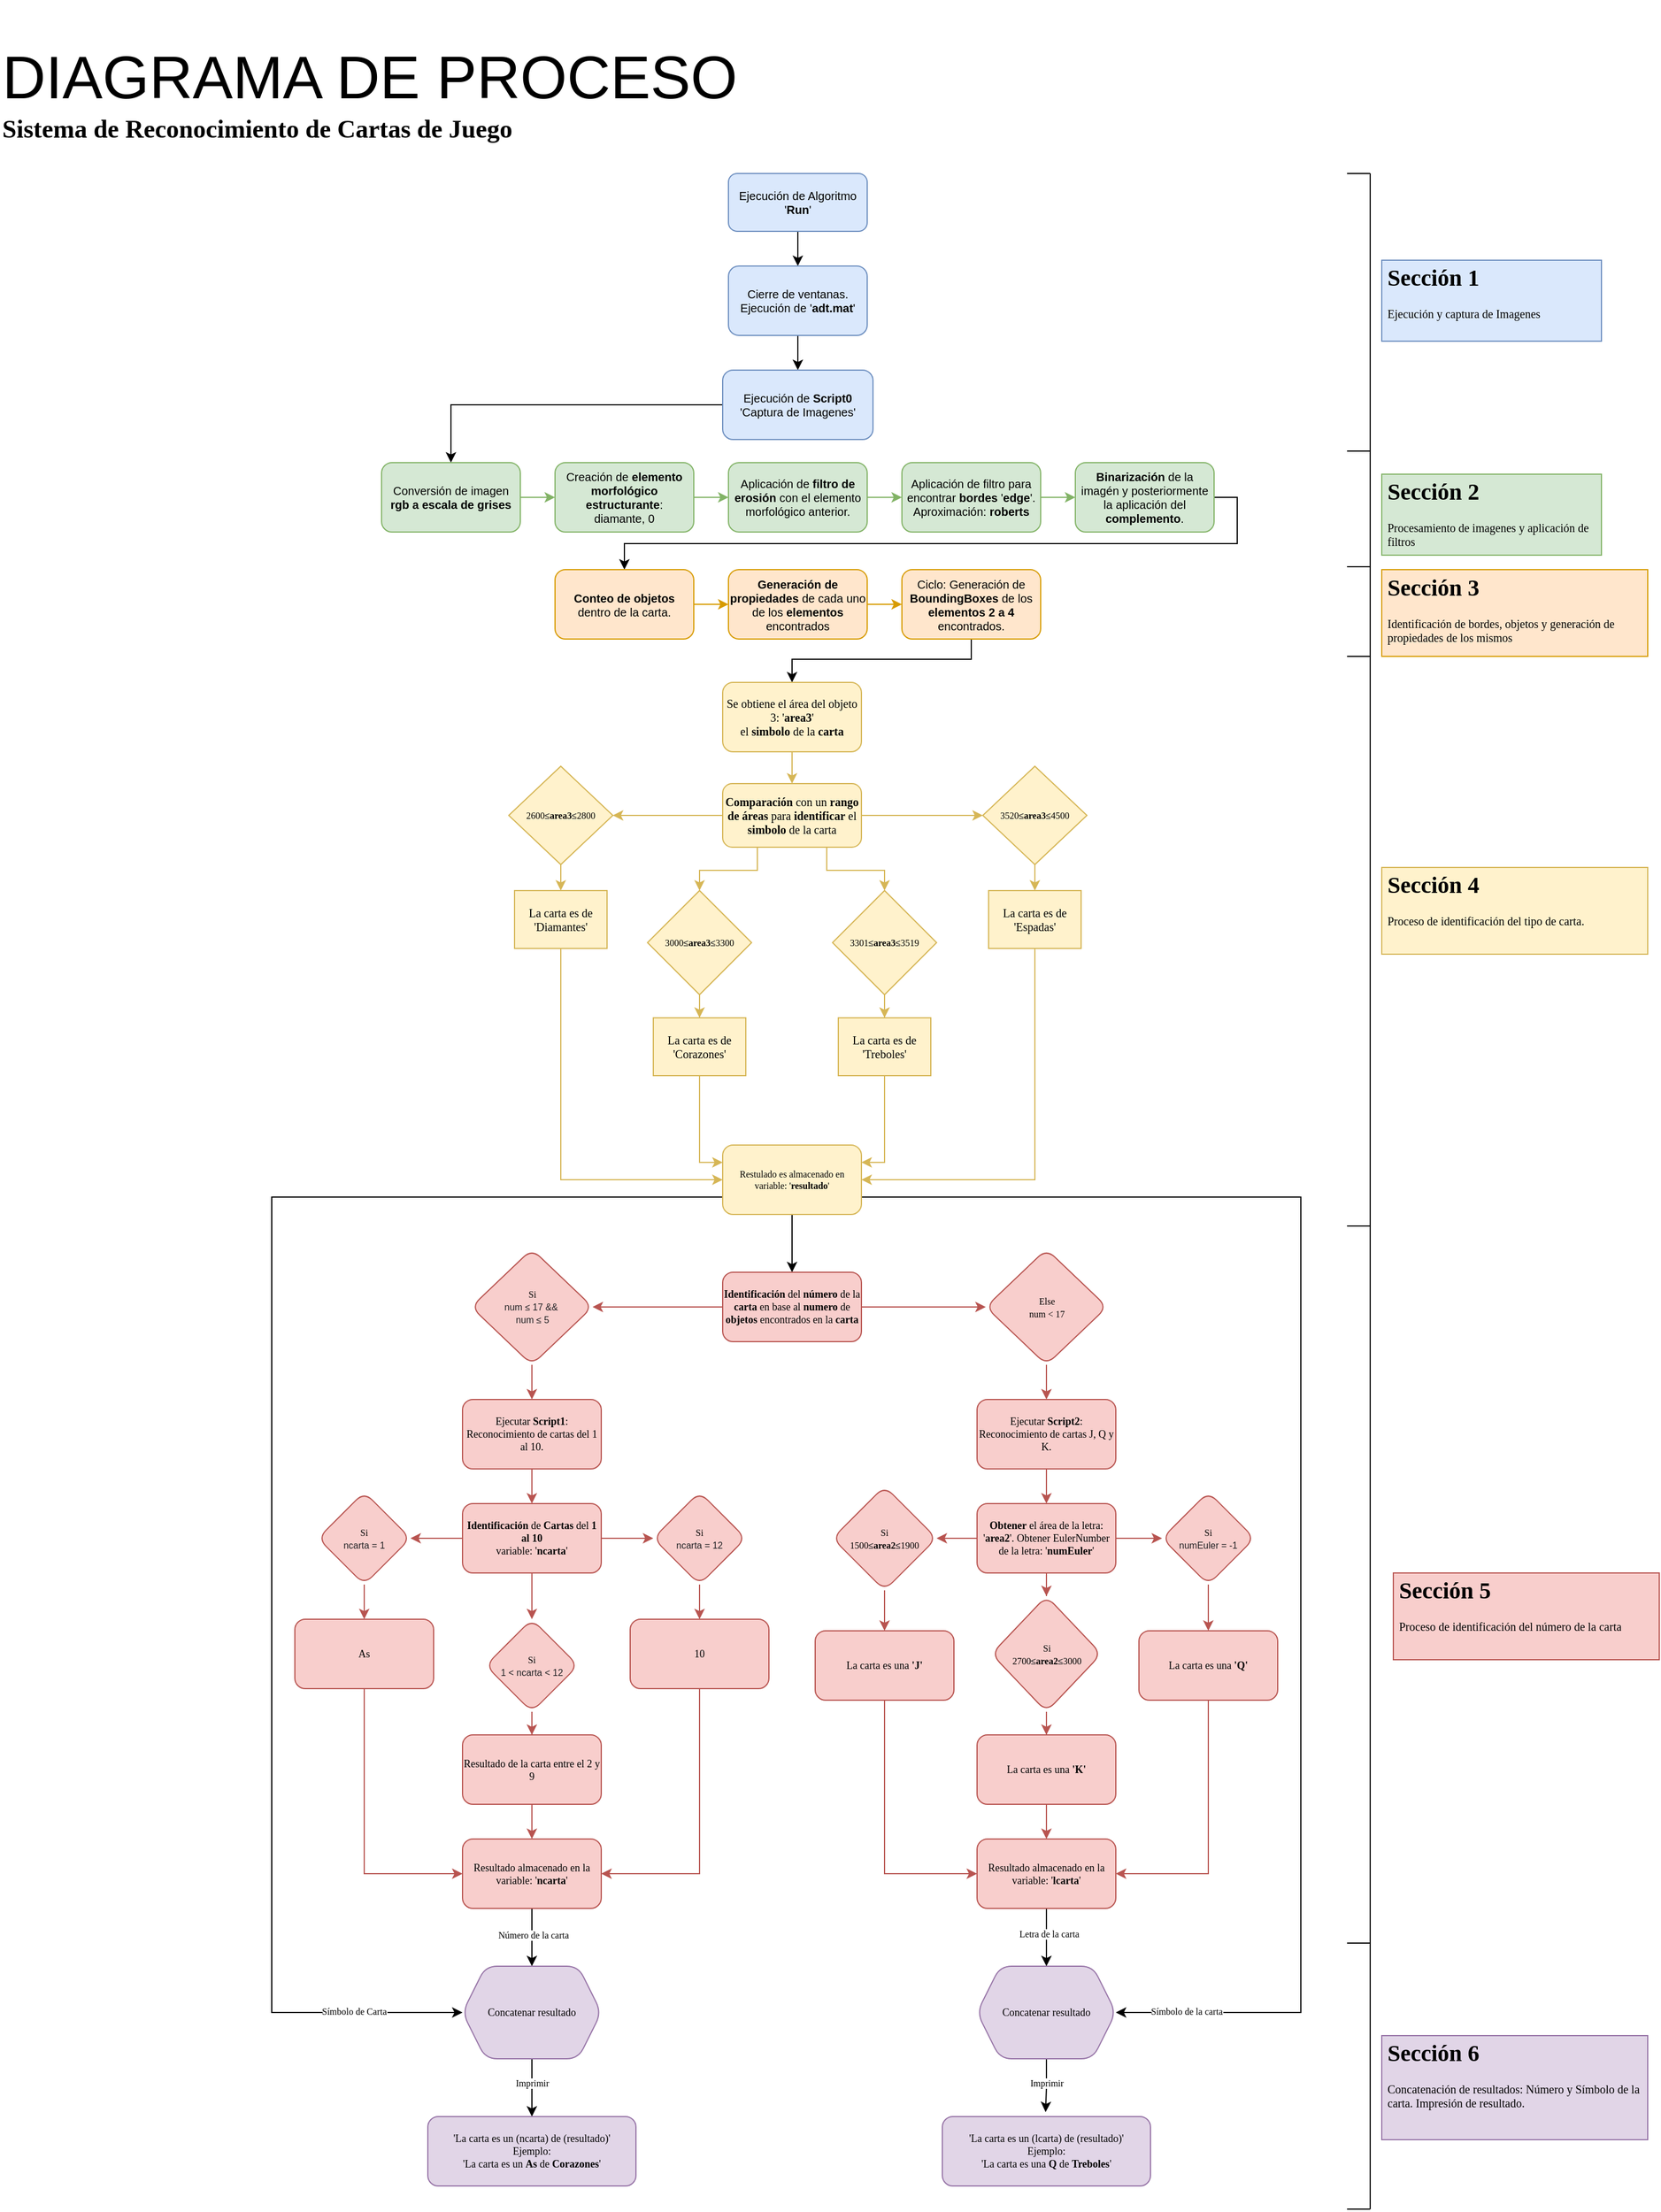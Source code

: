 <mxfile version="20.6.0" type="github">
  <diagram id="C5RBs43oDa-KdzZeNtuy" name="Page-1">
    <mxGraphModel dx="201" dy="388" grid="1" gridSize="10" guides="1" tooltips="1" connect="1" arrows="1" fold="1" page="1" pageScale="1" pageWidth="1654" pageHeight="2336" math="0" shadow="0">
      <root>
        <mxCell id="WIyWlLk6GJQsqaUBKTNV-0" />
        <mxCell id="WIyWlLk6GJQsqaUBKTNV-1" parent="WIyWlLk6GJQsqaUBKTNV-0" />
        <mxCell id="OverbrRECvq1KNkHKfa8-5" style="edgeStyle=orthogonalEdgeStyle;rounded=0;orthogonalLoop=1;jettySize=auto;html=1;exitX=0.5;exitY=1;exitDx=0;exitDy=0;entryX=0.5;entryY=0;entryDx=0;entryDy=0;fontSize=10;" parent="WIyWlLk6GJQsqaUBKTNV-1" source="WIyWlLk6GJQsqaUBKTNV-3" target="OverbrRECvq1KNkHKfa8-1" edge="1">
          <mxGeometry relative="1" as="geometry" />
        </mxCell>
        <mxCell id="WIyWlLk6GJQsqaUBKTNV-3" value="Ejecución de Algoritmo &lt;br style=&quot;font-size: 10px;&quot;&gt;&#39;&lt;b&gt;Run&lt;/b&gt;&#39;" style="rounded=1;whiteSpace=wrap;html=1;fontSize=10;glass=0;strokeWidth=1;shadow=0;fillColor=#dae8fc;strokeColor=#6c8ebf;" parent="WIyWlLk6GJQsqaUBKTNV-1" vertex="1">
          <mxGeometry x="665" y="190" width="120" height="50" as="geometry" />
        </mxCell>
        <mxCell id="OverbrRECvq1KNkHKfa8-3" value="" style="edgeStyle=orthogonalEdgeStyle;rounded=0;orthogonalLoop=1;jettySize=auto;html=1;fontSize=10;" parent="WIyWlLk6GJQsqaUBKTNV-1" source="OverbrRECvq1KNkHKfa8-1" target="OverbrRECvq1KNkHKfa8-2" edge="1">
          <mxGeometry relative="1" as="geometry" />
        </mxCell>
        <mxCell id="OverbrRECvq1KNkHKfa8-1" value="Cierre de ventanas.&lt;br style=&quot;font-size: 10px;&quot;&gt;Ejecución de &#39;&lt;b&gt;adt.mat&lt;/b&gt;&#39;" style="rounded=1;whiteSpace=wrap;html=1;fontSize=10;fillColor=#dae8fc;strokeColor=#6c8ebf;" parent="WIyWlLk6GJQsqaUBKTNV-1" vertex="1">
          <mxGeometry x="665" y="270" width="120" height="60" as="geometry" />
        </mxCell>
        <mxCell id="OverbrRECvq1KNkHKfa8-7" value="" style="edgeStyle=orthogonalEdgeStyle;rounded=0;orthogonalLoop=1;jettySize=auto;html=1;fontSize=10;" parent="WIyWlLk6GJQsqaUBKTNV-1" source="OverbrRECvq1KNkHKfa8-2" target="OverbrRECvq1KNkHKfa8-6" edge="1">
          <mxGeometry relative="1" as="geometry" />
        </mxCell>
        <mxCell id="OverbrRECvq1KNkHKfa8-2" value="Ejecución de &lt;b style=&quot;font-size: 10px;&quot;&gt;Script0&lt;/b&gt;&lt;br style=&quot;font-size: 10px;&quot;&gt;&#39;Captura de Imagenes&#39;" style="whiteSpace=wrap;html=1;rounded=1;fontSize=10;fillColor=#dae8fc;strokeColor=#6c8ebf;" parent="WIyWlLk6GJQsqaUBKTNV-1" vertex="1">
          <mxGeometry x="660" y="360" width="130" height="60" as="geometry" />
        </mxCell>
        <mxCell id="OverbrRECvq1KNkHKfa8-9" value="" style="edgeStyle=orthogonalEdgeStyle;rounded=0;orthogonalLoop=1;jettySize=auto;html=1;fontSize=10;fillColor=#d5e8d4;strokeColor=#82b366;" parent="WIyWlLk6GJQsqaUBKTNV-1" source="OverbrRECvq1KNkHKfa8-6" target="OverbrRECvq1KNkHKfa8-8" edge="1">
          <mxGeometry relative="1" as="geometry" />
        </mxCell>
        <mxCell id="OverbrRECvq1KNkHKfa8-6" value="Conversión de imagen &lt;b&gt;rgb a escala de grises&lt;/b&gt;" style="whiteSpace=wrap;html=1;rounded=1;fontSize=10;fillColor=#d5e8d4;strokeColor=#82b366;" parent="WIyWlLk6GJQsqaUBKTNV-1" vertex="1">
          <mxGeometry x="365" y="440" width="120" height="60" as="geometry" />
        </mxCell>
        <mxCell id="OverbrRECvq1KNkHKfa8-11" value="" style="edgeStyle=orthogonalEdgeStyle;rounded=0;orthogonalLoop=1;jettySize=auto;html=1;fontSize=10;fillColor=#d5e8d4;strokeColor=#82b366;" parent="WIyWlLk6GJQsqaUBKTNV-1" source="OverbrRECvq1KNkHKfa8-8" target="OverbrRECvq1KNkHKfa8-10" edge="1">
          <mxGeometry relative="1" as="geometry" />
        </mxCell>
        <mxCell id="OverbrRECvq1KNkHKfa8-8" value="Creación de &lt;b&gt;elemento morfológico estructurante&lt;/b&gt;:&lt;br style=&quot;font-size: 10px;&quot;&gt;diamante, 0" style="whiteSpace=wrap;html=1;rounded=1;fontSize=10;fillColor=#d5e8d4;strokeColor=#82b366;" parent="WIyWlLk6GJQsqaUBKTNV-1" vertex="1">
          <mxGeometry x="515" y="440" width="120" height="60" as="geometry" />
        </mxCell>
        <mxCell id="OverbrRECvq1KNkHKfa8-13" value="" style="edgeStyle=orthogonalEdgeStyle;rounded=0;orthogonalLoop=1;jettySize=auto;html=1;fontFamily=Verdana;fontSize=10;fillColor=#d5e8d4;strokeColor=#82b366;" parent="WIyWlLk6GJQsqaUBKTNV-1" source="OverbrRECvq1KNkHKfa8-10" target="OverbrRECvq1KNkHKfa8-12" edge="1">
          <mxGeometry relative="1" as="geometry" />
        </mxCell>
        <mxCell id="OverbrRECvq1KNkHKfa8-10" value="Aplicación de &lt;b&gt;filtro de erosión&lt;/b&gt; con el elemento morfológico anterior." style="whiteSpace=wrap;html=1;rounded=1;fontSize=10;fillColor=#d5e8d4;strokeColor=#82b366;" parent="WIyWlLk6GJQsqaUBKTNV-1" vertex="1">
          <mxGeometry x="665" y="440" width="120" height="60" as="geometry" />
        </mxCell>
        <mxCell id="OverbrRECvq1KNkHKfa8-15" value="" style="edgeStyle=orthogonalEdgeStyle;rounded=0;orthogonalLoop=1;jettySize=auto;html=1;fontFamily=Verdana;fontSize=10;fillColor=#d5e8d4;strokeColor=#82b366;" parent="WIyWlLk6GJQsqaUBKTNV-1" source="OverbrRECvq1KNkHKfa8-12" target="OverbrRECvq1KNkHKfa8-14" edge="1">
          <mxGeometry relative="1" as="geometry" />
        </mxCell>
        <mxCell id="OverbrRECvq1KNkHKfa8-12" value="Aplicación de filtro para encontrar &lt;b&gt;bordes&lt;/b&gt; &#39;&lt;b&gt;edge&lt;/b&gt;&#39;. Aproximación: &lt;b&gt;roberts&lt;/b&gt;" style="whiteSpace=wrap;html=1;fontSize=10;rounded=1;fillColor=#d5e8d4;strokeColor=#82b366;" parent="WIyWlLk6GJQsqaUBKTNV-1" vertex="1">
          <mxGeometry x="815" y="440" width="120" height="60" as="geometry" />
        </mxCell>
        <mxCell id="OverbrRECvq1KNkHKfa8-17" value="" style="edgeStyle=orthogonalEdgeStyle;rounded=0;orthogonalLoop=1;jettySize=auto;html=1;fontFamily=Verdana;fontSize=10;entryX=0.5;entryY=0;entryDx=0;entryDy=0;exitX=1;exitY=0.5;exitDx=0;exitDy=0;" parent="WIyWlLk6GJQsqaUBKTNV-1" source="OverbrRECvq1KNkHKfa8-14" target="OverbrRECvq1KNkHKfa8-16" edge="1">
          <mxGeometry relative="1" as="geometry">
            <Array as="points">
              <mxPoint x="1105" y="470" />
              <mxPoint x="1105" y="510" />
              <mxPoint x="575" y="510" />
            </Array>
          </mxGeometry>
        </mxCell>
        <mxCell id="OverbrRECvq1KNkHKfa8-14" value="&lt;b&gt;Binarización&lt;/b&gt; de la imagén y posteriormente la aplicación del &lt;b&gt;complemento&lt;/b&gt;." style="whiteSpace=wrap;html=1;fontSize=10;rounded=1;fillColor=#d5e8d4;strokeColor=#82b366;" parent="WIyWlLk6GJQsqaUBKTNV-1" vertex="1">
          <mxGeometry x="965" y="440" width="120" height="60" as="geometry" />
        </mxCell>
        <mxCell id="OverbrRECvq1KNkHKfa8-19" value="" style="edgeStyle=orthogonalEdgeStyle;rounded=0;orthogonalLoop=1;jettySize=auto;html=1;fontFamily=Verdana;fontSize=10;fillColor=#ffe6cc;strokeColor=#d79b00;" parent="WIyWlLk6GJQsqaUBKTNV-1" source="OverbrRECvq1KNkHKfa8-16" target="OverbrRECvq1KNkHKfa8-18" edge="1">
          <mxGeometry relative="1" as="geometry" />
        </mxCell>
        <mxCell id="OverbrRECvq1KNkHKfa8-16" value="&lt;b&gt;Conteo&lt;/b&gt; &lt;b&gt;de&lt;/b&gt; &lt;b&gt;objetos&lt;/b&gt; dentro de la carta." style="whiteSpace=wrap;html=1;fontSize=10;rounded=1;fillColor=#ffe6cc;strokeColor=#d79b00;" parent="WIyWlLk6GJQsqaUBKTNV-1" vertex="1">
          <mxGeometry x="515" y="532.5" width="120" height="60" as="geometry" />
        </mxCell>
        <mxCell id="OverbrRECvq1KNkHKfa8-21" value="" style="edgeStyle=orthogonalEdgeStyle;rounded=0;orthogonalLoop=1;jettySize=auto;html=1;fontFamily=Verdana;fontSize=10;fillColor=#ffe6cc;strokeColor=#d79b00;" parent="WIyWlLk6GJQsqaUBKTNV-1" source="OverbrRECvq1KNkHKfa8-18" target="OverbrRECvq1KNkHKfa8-20" edge="1">
          <mxGeometry relative="1" as="geometry" />
        </mxCell>
        <mxCell id="OverbrRECvq1KNkHKfa8-18" value="&lt;b&gt;Generación&lt;/b&gt; &lt;b&gt;de&lt;/b&gt; &lt;b&gt;propiedades&lt;/b&gt; de cada uno de los &lt;b&gt;elementos&lt;/b&gt; encontrados" style="whiteSpace=wrap;html=1;fontSize=10;rounded=1;fillColor=#ffe6cc;strokeColor=#d79b00;" parent="WIyWlLk6GJQsqaUBKTNV-1" vertex="1">
          <mxGeometry x="665" y="532.5" width="120" height="60" as="geometry" />
        </mxCell>
        <mxCell id="OverbrRECvq1KNkHKfa8-23" style="edgeStyle=orthogonalEdgeStyle;rounded=0;orthogonalLoop=1;jettySize=auto;html=1;fontFamily=Verdana;fontSize=10;entryX=0.5;entryY=0;entryDx=0;entryDy=0;" parent="WIyWlLk6GJQsqaUBKTNV-1" source="OverbrRECvq1KNkHKfa8-20" target="OverbrRECvq1KNkHKfa8-43" edge="1">
          <mxGeometry relative="1" as="geometry">
            <mxPoint x="730" y="632.5" as="targetPoint" />
            <Array as="points">
              <mxPoint x="875" y="610" />
              <mxPoint x="720" y="610" />
            </Array>
          </mxGeometry>
        </mxCell>
        <mxCell id="OverbrRECvq1KNkHKfa8-20" value="Ciclo: Generación de &lt;b&gt;BoundingBoxes&lt;/b&gt; de los &lt;b&gt;elementos 2 a 4&lt;/b&gt; encontrados." style="whiteSpace=wrap;html=1;fontSize=10;rounded=1;fillColor=#ffe6cc;strokeColor=#d79b00;" parent="WIyWlLk6GJQsqaUBKTNV-1" vertex="1">
          <mxGeometry x="815" y="532.5" width="120" height="60" as="geometry" />
        </mxCell>
        <mxCell id="OverbrRECvq1KNkHKfa8-24" value="&lt;h1&gt;Sección 1&lt;/h1&gt;&lt;p&gt;Ejecución y captura de Imagenes&lt;/p&gt;" style="text;html=1;strokeColor=#6c8ebf;fillColor=#dae8fc;spacing=5;spacingTop=-20;whiteSpace=wrap;overflow=hidden;rounded=0;fontFamily=Verdana;fontSize=10;" parent="WIyWlLk6GJQsqaUBKTNV-1" vertex="1">
          <mxGeometry x="1230" y="265" width="190" height="70" as="geometry" />
        </mxCell>
        <mxCell id="OverbrRECvq1KNkHKfa8-26" value="&lt;h1&gt;Sección 2&lt;/h1&gt;&lt;p&gt;Procesamiento de imagenes y aplicación de filtros&lt;/p&gt;" style="text;html=1;strokeColor=#82b366;fillColor=#d5e8d4;spacing=5;spacingTop=-20;whiteSpace=wrap;overflow=hidden;rounded=0;fontFamily=Verdana;fontSize=10;" parent="WIyWlLk6GJQsqaUBKTNV-1" vertex="1">
          <mxGeometry x="1230" y="450" width="190" height="70" as="geometry" />
        </mxCell>
        <mxCell id="OverbrRECvq1KNkHKfa8-27" value="&lt;h1&gt;Sección 3&lt;/h1&gt;&lt;p&gt;Identificación de bordes, objetos y generación de propiedades de los mismos&lt;/p&gt;" style="text;html=1;strokeColor=#d79b00;fillColor=#ffe6cc;spacing=5;spacingTop=-20;whiteSpace=wrap;overflow=hidden;rounded=0;fontFamily=Verdana;fontSize=10;" parent="WIyWlLk6GJQsqaUBKTNV-1" vertex="1">
          <mxGeometry x="1230" y="532.5" width="230" height="75" as="geometry" />
        </mxCell>
        <mxCell id="OverbrRECvq1KNkHKfa8-33" value="" style="endArrow=none;html=1;rounded=0;fontFamily=Verdana;fontSize=10;" parent="WIyWlLk6GJQsqaUBKTNV-1" edge="1">
          <mxGeometry width="50" height="50" relative="1" as="geometry">
            <mxPoint x="1220" y="1950" as="sourcePoint" />
            <mxPoint x="1220" y="190" as="targetPoint" />
          </mxGeometry>
        </mxCell>
        <mxCell id="OverbrRECvq1KNkHKfa8-35" value="" style="endArrow=none;html=1;rounded=0;fontFamily=Verdana;fontSize=10;" parent="WIyWlLk6GJQsqaUBKTNV-1" edge="1">
          <mxGeometry width="50" height="50" relative="1" as="geometry">
            <mxPoint x="1220" y="430" as="sourcePoint" />
            <mxPoint x="1200" y="430" as="targetPoint" />
          </mxGeometry>
        </mxCell>
        <mxCell id="OverbrRECvq1KNkHKfa8-38" value="" style="endArrow=none;html=1;rounded=0;fontFamily=Verdana;fontSize=10;" parent="WIyWlLk6GJQsqaUBKTNV-1" edge="1">
          <mxGeometry width="50" height="50" relative="1" as="geometry">
            <mxPoint x="1220" y="530" as="sourcePoint" />
            <mxPoint x="1200" y="530" as="targetPoint" />
          </mxGeometry>
        </mxCell>
        <mxCell id="OverbrRECvq1KNkHKfa8-39" value="" style="endArrow=none;html=1;rounded=0;fontFamily=Verdana;fontSize=10;" parent="WIyWlLk6GJQsqaUBKTNV-1" edge="1">
          <mxGeometry width="50" height="50" relative="1" as="geometry">
            <mxPoint x="1220" y="607.5" as="sourcePoint" />
            <mxPoint x="1200" y="607.5" as="targetPoint" />
          </mxGeometry>
        </mxCell>
        <mxCell id="OverbrRECvq1KNkHKfa8-40" value="" style="endArrow=none;html=1;rounded=0;fontFamily=Verdana;fontSize=10;" parent="WIyWlLk6GJQsqaUBKTNV-1" edge="1">
          <mxGeometry width="50" height="50" relative="1" as="geometry">
            <mxPoint x="1220" y="190" as="sourcePoint" />
            <mxPoint x="1200" y="190" as="targetPoint" />
          </mxGeometry>
        </mxCell>
        <mxCell id="OverbrRECvq1KNkHKfa8-42" value="&lt;h1&gt;Sección 4&lt;/h1&gt;&lt;p&gt;Proceso de identificación del tipo de carta.&lt;/p&gt;" style="text;html=1;strokeColor=#d6b656;fillColor=#fff2cc;spacing=5;spacingTop=-20;whiteSpace=wrap;overflow=hidden;rounded=0;fontFamily=Verdana;fontSize=10;" parent="WIyWlLk6GJQsqaUBKTNV-1" vertex="1">
          <mxGeometry x="1230" y="790" width="230" height="75" as="geometry" />
        </mxCell>
        <mxCell id="OverbrRECvq1KNkHKfa8-47" value="" style="edgeStyle=orthogonalEdgeStyle;rounded=0;orthogonalLoop=1;jettySize=auto;html=1;fontFamily=Verdana;fontSize=9;fillColor=#fff2cc;strokeColor=#d6b656;" parent="WIyWlLk6GJQsqaUBKTNV-1" source="OverbrRECvq1KNkHKfa8-43" target="OverbrRECvq1KNkHKfa8-46" edge="1">
          <mxGeometry relative="1" as="geometry" />
        </mxCell>
        <mxCell id="OverbrRECvq1KNkHKfa8-43" value="Se obtiene el área del objeto 3: &#39;&lt;b&gt;area3&lt;/b&gt;&#39; &lt;br&gt;el &lt;b&gt;simbolo&lt;/b&gt; de la &lt;b&gt;carta&lt;/b&gt;" style="rounded=1;whiteSpace=wrap;html=1;fontFamily=Verdana;fontSize=10;fillColor=#fff2cc;strokeColor=#d6b656;" parent="WIyWlLk6GJQsqaUBKTNV-1" vertex="1">
          <mxGeometry x="660" y="630" width="120" height="60" as="geometry" />
        </mxCell>
        <mxCell id="OverbrRECvq1KNkHKfa8-49" style="edgeStyle=orthogonalEdgeStyle;rounded=0;orthogonalLoop=1;jettySize=auto;html=1;exitX=0;exitY=0.5;exitDx=0;exitDy=0;entryX=1;entryY=0.5;entryDx=0;entryDy=0;fontFamily=Verdana;fontSize=9;fillColor=#fff2cc;strokeColor=#d6b656;" parent="WIyWlLk6GJQsqaUBKTNV-1" source="OverbrRECvq1KNkHKfa8-46" target="OverbrRECvq1KNkHKfa8-50" edge="1">
          <mxGeometry relative="1" as="geometry">
            <mxPoint x="585" y="745" as="targetPoint" />
          </mxGeometry>
        </mxCell>
        <mxCell id="OverbrRECvq1KNkHKfa8-55" style="edgeStyle=orthogonalEdgeStyle;rounded=0;orthogonalLoop=1;jettySize=auto;html=1;exitX=0.25;exitY=1;exitDx=0;exitDy=0;entryX=0.5;entryY=0;entryDx=0;entryDy=0;fontFamily=Verdana;fontSize=7;fillColor=#fff2cc;strokeColor=#d6b656;" parent="WIyWlLk6GJQsqaUBKTNV-1" source="OverbrRECvq1KNkHKfa8-46" target="OverbrRECvq1KNkHKfa8-53" edge="1">
          <mxGeometry relative="1" as="geometry" />
        </mxCell>
        <mxCell id="OverbrRECvq1KNkHKfa8-61" style="edgeStyle=orthogonalEdgeStyle;rounded=0;orthogonalLoop=1;jettySize=auto;html=1;exitX=0.75;exitY=1;exitDx=0;exitDy=0;entryX=0.5;entryY=0;entryDx=0;entryDy=0;fontFamily=Verdana;fontSize=7;fillColor=#fff2cc;strokeColor=#d6b656;" parent="WIyWlLk6GJQsqaUBKTNV-1" source="OverbrRECvq1KNkHKfa8-46" target="OverbrRECvq1KNkHKfa8-59" edge="1">
          <mxGeometry relative="1" as="geometry" />
        </mxCell>
        <mxCell id="OverbrRECvq1KNkHKfa8-65" style="edgeStyle=orthogonalEdgeStyle;rounded=0;orthogonalLoop=1;jettySize=auto;html=1;exitX=1;exitY=0.5;exitDx=0;exitDy=0;fontFamily=Verdana;fontSize=7;fillColor=#fff2cc;strokeColor=#d6b656;" parent="WIyWlLk6GJQsqaUBKTNV-1" source="OverbrRECvq1KNkHKfa8-46" target="OverbrRECvq1KNkHKfa8-63" edge="1">
          <mxGeometry relative="1" as="geometry" />
        </mxCell>
        <mxCell id="OverbrRECvq1KNkHKfa8-46" value="&lt;b&gt;Comparación&lt;/b&gt; con un &lt;b&gt;rango&lt;/b&gt; &lt;b&gt;de&lt;/b&gt; &lt;b&gt;áreas&lt;/b&gt; para &lt;b&gt;identificar&lt;/b&gt; el &lt;b&gt;simbolo&lt;/b&gt; de la carta" style="whiteSpace=wrap;html=1;fontSize=10;fontFamily=Verdana;rounded=1;fillColor=#fff2cc;strokeColor=#d6b656;" parent="WIyWlLk6GJQsqaUBKTNV-1" vertex="1">
          <mxGeometry x="660" y="717.5" width="120" height="55" as="geometry" />
        </mxCell>
        <mxCell id="OverbrRECvq1KNkHKfa8-52" style="edgeStyle=orthogonalEdgeStyle;rounded=0;orthogonalLoop=1;jettySize=auto;html=1;exitX=0.5;exitY=1;exitDx=0;exitDy=0;entryX=0.5;entryY=0;entryDx=0;entryDy=0;fontFamily=Verdana;fontSize=7;fillColor=#fff2cc;strokeColor=#d6b656;" parent="WIyWlLk6GJQsqaUBKTNV-1" source="OverbrRECvq1KNkHKfa8-50" target="OverbrRECvq1KNkHKfa8-51" edge="1">
          <mxGeometry relative="1" as="geometry" />
        </mxCell>
        <mxCell id="OverbrRECvq1KNkHKfa8-50" value="&lt;font style=&quot;font-size: 8px;&quot;&gt;2600&lt;span style=&quot;color: rgb(32, 33, 36); font-family: arial, sans-serif; text-align: left; font-size: 8px;&quot;&gt;≤&lt;/span&gt;&lt;b&gt;area3&lt;/b&gt;&lt;span style=&quot;color: rgb(32, 33, 36); font-family: arial, sans-serif; text-align: left; font-size: 8px;&quot;&gt;≤&lt;/span&gt;2800&lt;/font&gt;" style="rhombus;whiteSpace=wrap;html=1;fontFamily=Verdana;fontSize=8;fillColor=#fff2cc;strokeColor=#d6b656;" parent="WIyWlLk6GJQsqaUBKTNV-1" vertex="1">
          <mxGeometry x="475" y="702.5" width="90" height="85" as="geometry" />
        </mxCell>
        <mxCell id="OverbrRECvq1KNkHKfa8-71" style="edgeStyle=orthogonalEdgeStyle;rounded=0;orthogonalLoop=1;jettySize=auto;html=1;exitX=0.5;exitY=1;exitDx=0;exitDy=0;entryX=0;entryY=0.5;entryDx=0;entryDy=0;fontFamily=Verdana;fontSize=8;fillColor=#fff2cc;strokeColor=#d6b656;" parent="WIyWlLk6GJQsqaUBKTNV-1" source="OverbrRECvq1KNkHKfa8-51" target="OverbrRECvq1KNkHKfa8-70" edge="1">
          <mxGeometry relative="1" as="geometry" />
        </mxCell>
        <mxCell id="OverbrRECvq1KNkHKfa8-51" value="La carta es de &#39;Diamantes&#39;" style="whiteSpace=wrap;html=1;fontSize=10;fontFamily=Verdana;fillColor=#fff2cc;strokeColor=#d6b656;" parent="WIyWlLk6GJQsqaUBKTNV-1" vertex="1">
          <mxGeometry x="480" y="810" width="80" height="50" as="geometry" />
        </mxCell>
        <mxCell id="OverbrRECvq1KNkHKfa8-57" style="edgeStyle=orthogonalEdgeStyle;rounded=0;orthogonalLoop=1;jettySize=auto;html=1;entryX=0.5;entryY=0;entryDx=0;entryDy=0;fontFamily=Verdana;fontSize=7;fillColor=#fff2cc;strokeColor=#d6b656;" parent="WIyWlLk6GJQsqaUBKTNV-1" source="OverbrRECvq1KNkHKfa8-53" target="OverbrRECvq1KNkHKfa8-56" edge="1">
          <mxGeometry relative="1" as="geometry" />
        </mxCell>
        <mxCell id="OverbrRECvq1KNkHKfa8-53" value="&lt;font style=&quot;font-size: 8px;&quot;&gt;3000&lt;span style=&quot;color: rgb(32, 33, 36); font-family: arial, sans-serif; text-align: left; font-size: 8px;&quot;&gt;≤&lt;/span&gt;&lt;b&gt;area3&lt;/b&gt;&lt;span style=&quot;color: rgb(32, 33, 36); font-family: arial, sans-serif; text-align: left; font-size: 8px;&quot;&gt;≤&lt;/span&gt;3300&lt;/font&gt;" style="rhombus;whiteSpace=wrap;html=1;fontFamily=Verdana;fontSize=8;fillColor=#fff2cc;strokeColor=#d6b656;" parent="WIyWlLk6GJQsqaUBKTNV-1" vertex="1">
          <mxGeometry x="595" y="810" width="90" height="90" as="geometry" />
        </mxCell>
        <mxCell id="OverbrRECvq1KNkHKfa8-72" style="edgeStyle=orthogonalEdgeStyle;rounded=0;orthogonalLoop=1;jettySize=auto;html=1;exitX=0.5;exitY=1;exitDx=0;exitDy=0;entryX=0;entryY=0.25;entryDx=0;entryDy=0;fontFamily=Verdana;fontSize=8;fillColor=#fff2cc;strokeColor=#d6b656;" parent="WIyWlLk6GJQsqaUBKTNV-1" source="OverbrRECvq1KNkHKfa8-56" target="OverbrRECvq1KNkHKfa8-70" edge="1">
          <mxGeometry relative="1" as="geometry" />
        </mxCell>
        <mxCell id="OverbrRECvq1KNkHKfa8-56" value="La carta es de &#39;Corazones&#39;" style="whiteSpace=wrap;html=1;fontSize=10;fontFamily=Verdana;fillColor=#fff2cc;strokeColor=#d6b656;" parent="WIyWlLk6GJQsqaUBKTNV-1" vertex="1">
          <mxGeometry x="600" y="920" width="80" height="50" as="geometry" />
        </mxCell>
        <mxCell id="OverbrRECvq1KNkHKfa8-58" style="edgeStyle=orthogonalEdgeStyle;rounded=0;orthogonalLoop=1;jettySize=auto;html=1;entryX=0.5;entryY=0;entryDx=0;entryDy=0;fontFamily=Verdana;fontSize=7;fillColor=#fff2cc;strokeColor=#d6b656;" parent="WIyWlLk6GJQsqaUBKTNV-1" source="OverbrRECvq1KNkHKfa8-59" target="OverbrRECvq1KNkHKfa8-60" edge="1">
          <mxGeometry relative="1" as="geometry" />
        </mxCell>
        <mxCell id="OverbrRECvq1KNkHKfa8-59" value="&lt;span style=&quot;font-size: 8px;&quot;&gt;3301&lt;/span&gt;&lt;span style=&quot;font-size: 8px; color: rgb(32, 33, 36); font-family: arial, sans-serif; text-align: left;&quot;&gt;≤&lt;/span&gt;&lt;b style=&quot;font-size: 8px;&quot;&gt;area3&lt;/b&gt;&lt;span style=&quot;font-size: 8px; color: rgb(32, 33, 36); font-family: arial, sans-serif; text-align: left;&quot;&gt;≤&lt;/span&gt;&lt;span style=&quot;font-size: 8px;&quot;&gt;3519&lt;/span&gt;" style="rhombus;whiteSpace=wrap;html=1;fontFamily=Verdana;fontSize=7;fillColor=#fff2cc;strokeColor=#d6b656;" parent="WIyWlLk6GJQsqaUBKTNV-1" vertex="1">
          <mxGeometry x="755" y="810" width="90" height="90" as="geometry" />
        </mxCell>
        <mxCell id="OverbrRECvq1KNkHKfa8-73" style="edgeStyle=orthogonalEdgeStyle;rounded=0;orthogonalLoop=1;jettySize=auto;html=1;exitX=0.5;exitY=1;exitDx=0;exitDy=0;entryX=1;entryY=0.25;entryDx=0;entryDy=0;fontFamily=Verdana;fontSize=8;fillColor=#fff2cc;strokeColor=#d6b656;" parent="WIyWlLk6GJQsqaUBKTNV-1" source="OverbrRECvq1KNkHKfa8-60" target="OverbrRECvq1KNkHKfa8-70" edge="1">
          <mxGeometry relative="1" as="geometry" />
        </mxCell>
        <mxCell id="OverbrRECvq1KNkHKfa8-60" value="La carta es de &#39;Treboles&#39;" style="whiteSpace=wrap;html=1;fontSize=10;fontFamily=Verdana;fillColor=#fff2cc;strokeColor=#d6b656;" parent="WIyWlLk6GJQsqaUBKTNV-1" vertex="1">
          <mxGeometry x="760" y="920" width="80" height="50" as="geometry" />
        </mxCell>
        <mxCell id="OverbrRECvq1KNkHKfa8-62" style="edgeStyle=orthogonalEdgeStyle;rounded=0;orthogonalLoop=1;jettySize=auto;html=1;exitX=0.5;exitY=1;exitDx=0;exitDy=0;entryX=0.5;entryY=0;entryDx=0;entryDy=0;fontFamily=Verdana;fontSize=7;fillColor=#fff2cc;strokeColor=#d6b656;" parent="WIyWlLk6GJQsqaUBKTNV-1" source="OverbrRECvq1KNkHKfa8-63" target="OverbrRECvq1KNkHKfa8-64" edge="1">
          <mxGeometry relative="1" as="geometry" />
        </mxCell>
        <mxCell id="OverbrRECvq1KNkHKfa8-63" value="&lt;span style=&quot;font-size: 8px;&quot;&gt;3520&lt;/span&gt;&lt;span style=&quot;font-size: 8px; color: rgb(32, 33, 36); font-family: arial, sans-serif; text-align: left;&quot;&gt;≤&lt;/span&gt;&lt;b style=&quot;font-size: 8px;&quot;&gt;area3&lt;/b&gt;&lt;span style=&quot;font-size: 8px; color: rgb(32, 33, 36); font-family: arial, sans-serif; text-align: left;&quot;&gt;≤&lt;/span&gt;&lt;span style=&quot;font-size: 8px;&quot;&gt;4500&lt;/span&gt;" style="rhombus;whiteSpace=wrap;html=1;fontFamily=Verdana;fontSize=7;fillColor=#fff2cc;strokeColor=#d6b656;" parent="WIyWlLk6GJQsqaUBKTNV-1" vertex="1">
          <mxGeometry x="885" y="702.5" width="90" height="85" as="geometry" />
        </mxCell>
        <mxCell id="OverbrRECvq1KNkHKfa8-74" style="edgeStyle=orthogonalEdgeStyle;rounded=0;orthogonalLoop=1;jettySize=auto;html=1;exitX=0.5;exitY=1;exitDx=0;exitDy=0;entryX=1;entryY=0.5;entryDx=0;entryDy=0;fontFamily=Verdana;fontSize=8;fillColor=#fff2cc;strokeColor=#d6b656;" parent="WIyWlLk6GJQsqaUBKTNV-1" source="OverbrRECvq1KNkHKfa8-64" target="OverbrRECvq1KNkHKfa8-70" edge="1">
          <mxGeometry relative="1" as="geometry" />
        </mxCell>
        <mxCell id="OverbrRECvq1KNkHKfa8-64" value="La carta es de &#39;Espadas&#39;" style="whiteSpace=wrap;html=1;fontSize=10;fontFamily=Verdana;fillColor=#fff2cc;strokeColor=#d6b656;" parent="WIyWlLk6GJQsqaUBKTNV-1" vertex="1">
          <mxGeometry x="890" y="810" width="80" height="50" as="geometry" />
        </mxCell>
        <mxCell id="OverbrRECvq1KNkHKfa8-66" value="" style="endArrow=none;html=1;rounded=0;fontFamily=Verdana;fontSize=10;" parent="WIyWlLk6GJQsqaUBKTNV-1" edge="1">
          <mxGeometry width="50" height="50" relative="1" as="geometry">
            <mxPoint x="1220" y="1100" as="sourcePoint" />
            <mxPoint x="1200" y="1100" as="targetPoint" />
          </mxGeometry>
        </mxCell>
        <mxCell id="OverbrRECvq1KNkHKfa8-78" value="" style="edgeStyle=orthogonalEdgeStyle;rounded=0;orthogonalLoop=1;jettySize=auto;html=1;fontFamily=Verdana;fontSize=8;" parent="WIyWlLk6GJQsqaUBKTNV-1" source="OverbrRECvq1KNkHKfa8-70" target="OverbrRECvq1KNkHKfa8-77" edge="1">
          <mxGeometry relative="1" as="geometry" />
        </mxCell>
        <mxCell id="OverbrRECvq1KNkHKfa8-113" style="edgeStyle=orthogonalEdgeStyle;rounded=0;orthogonalLoop=1;jettySize=auto;html=1;exitX=0;exitY=0.75;exitDx=0;exitDy=0;fontFamily=Verdana;fontSize=8;entryX=0;entryY=0.5;entryDx=0;entryDy=0;" parent="WIyWlLk6GJQsqaUBKTNV-1" source="OverbrRECvq1KNkHKfa8-70" target="OverbrRECvq1KNkHKfa8-110" edge="1">
          <mxGeometry relative="1" as="geometry">
            <Array as="points">
              <mxPoint x="270" y="1075" />
              <mxPoint x="270" y="1780" />
            </Array>
          </mxGeometry>
        </mxCell>
        <mxCell id="OverbrRECvq1KNkHKfa8-115" value="Símbolo de Carta" style="edgeLabel;html=1;align=center;verticalAlign=middle;resizable=0;points=[];fontSize=8;fontFamily=Verdana;" parent="OverbrRECvq1KNkHKfa8-113" vertex="1" connectable="0">
          <mxGeometry x="0.85" y="-1" relative="1" as="geometry">
            <mxPoint y="-2" as="offset" />
          </mxGeometry>
        </mxCell>
        <mxCell id="OverbrRECvq1KNkHKfa8-143" style="edgeStyle=orthogonalEdgeStyle;rounded=0;orthogonalLoop=1;jettySize=auto;html=1;exitX=1;exitY=0.75;exitDx=0;exitDy=0;fontFamily=Verdana;fontSize=8;entryX=1;entryY=0.5;entryDx=0;entryDy=0;" parent="WIyWlLk6GJQsqaUBKTNV-1" source="OverbrRECvq1KNkHKfa8-70" target="OverbrRECvq1KNkHKfa8-135" edge="1">
          <mxGeometry relative="1" as="geometry">
            <Array as="points">
              <mxPoint x="1160" y="1075" />
              <mxPoint x="1160" y="1780" />
            </Array>
          </mxGeometry>
        </mxCell>
        <mxCell id="OverbrRECvq1KNkHKfa8-144" value="Símbolo de la carta" style="edgeLabel;html=1;align=center;verticalAlign=middle;resizable=0;points=[];fontSize=8;fontFamily=Verdana;" parent="OverbrRECvq1KNkHKfa8-143" vertex="1" connectable="0">
          <mxGeometry x="0.902" y="2" relative="1" as="geometry">
            <mxPoint y="-3" as="offset" />
          </mxGeometry>
        </mxCell>
        <mxCell id="OverbrRECvq1KNkHKfa8-70" value="Restulado es almacenado en variable: &#39;&lt;b&gt;resultado&lt;/b&gt;&#39;" style="rounded=1;whiteSpace=wrap;html=1;fontFamily=Verdana;fontSize=8;fillColor=#fff2cc;strokeColor=#d6b656;" parent="WIyWlLk6GJQsqaUBKTNV-1" vertex="1">
          <mxGeometry x="660" y="1030" width="120" height="60" as="geometry" />
        </mxCell>
        <mxCell id="OverbrRECvq1KNkHKfa8-80" value="" style="edgeStyle=orthogonalEdgeStyle;rounded=0;orthogonalLoop=1;jettySize=auto;html=1;fontFamily=Verdana;fontSize=9;fillColor=#f8cecc;strokeColor=#b85450;" parent="WIyWlLk6GJQsqaUBKTNV-1" source="OverbrRECvq1KNkHKfa8-77" target="OverbrRECvq1KNkHKfa8-79" edge="1">
          <mxGeometry relative="1" as="geometry" />
        </mxCell>
        <mxCell id="OverbrRECvq1KNkHKfa8-86" style="edgeStyle=orthogonalEdgeStyle;rounded=0;orthogonalLoop=1;jettySize=auto;html=1;exitX=1;exitY=0.5;exitDx=0;exitDy=0;entryX=0;entryY=0.5;entryDx=0;entryDy=0;fontFamily=Verdana;fontSize=8;fillColor=#f8cecc;strokeColor=#b85450;" parent="WIyWlLk6GJQsqaUBKTNV-1" source="OverbrRECvq1KNkHKfa8-77" target="OverbrRECvq1KNkHKfa8-84" edge="1">
          <mxGeometry relative="1" as="geometry" />
        </mxCell>
        <mxCell id="OverbrRECvq1KNkHKfa8-77" value="&lt;b style=&quot;font-size: 9px;&quot;&gt;Identificación&lt;/b&gt; del &lt;b style=&quot;font-size: 9px;&quot;&gt;número&lt;/b&gt; de la &lt;b style=&quot;font-size: 9px;&quot;&gt;carta &lt;/b&gt;en base al &lt;b&gt;numero&lt;/b&gt; de &lt;b&gt;objetos&lt;/b&gt; encontrados en la &lt;b&gt;carta&lt;/b&gt;" style="whiteSpace=wrap;html=1;fontSize=9;fontFamily=Verdana;rounded=1;fillColor=#f8cecc;strokeColor=#b85450;" parent="WIyWlLk6GJQsqaUBKTNV-1" vertex="1">
          <mxGeometry x="660" y="1140" width="120" height="60" as="geometry" />
        </mxCell>
        <mxCell id="OverbrRECvq1KNkHKfa8-82" value="" style="edgeStyle=orthogonalEdgeStyle;rounded=0;orthogonalLoop=1;jettySize=auto;html=1;fontFamily=Verdana;fontSize=8;fillColor=#f8cecc;strokeColor=#b85450;" parent="WIyWlLk6GJQsqaUBKTNV-1" source="OverbrRECvq1KNkHKfa8-79" target="OverbrRECvq1KNkHKfa8-81" edge="1">
          <mxGeometry relative="1" as="geometry" />
        </mxCell>
        <mxCell id="OverbrRECvq1KNkHKfa8-79" value="&lt;font style=&quot;font-size: 8px;&quot;&gt;Si &lt;br&gt;&lt;/font&gt;&lt;div style=&quot;&quot;&gt;&lt;font face=&quot;arial, sans-serif&quot; color=&quot;#202124&quot;&gt;&lt;span style=&quot;font-size: 8px;&quot;&gt;num ≤ 17 &amp;amp;&amp;amp;&amp;nbsp;&lt;/span&gt;&lt;/font&gt;&lt;br&gt;&lt;/div&gt;&lt;div style=&quot;&quot;&gt;&lt;font face=&quot;arial, sans-serif&quot; color=&quot;#202124&quot;&gt;&lt;span style=&quot;font-size: 8px;&quot;&gt;num ≤ 5&lt;/span&gt;&lt;/font&gt;&lt;br&gt;&lt;/div&gt;" style="rhombus;whiteSpace=wrap;html=1;fontSize=9;fontFamily=Verdana;rounded=1;align=center;fillColor=#f8cecc;strokeColor=#b85450;" parent="WIyWlLk6GJQsqaUBKTNV-1" vertex="1">
          <mxGeometry x="442.5" y="1120" width="105" height="100" as="geometry" />
        </mxCell>
        <mxCell id="OverbrRECvq1KNkHKfa8-88" value="" style="edgeStyle=orthogonalEdgeStyle;rounded=0;orthogonalLoop=1;jettySize=auto;html=1;fontFamily=Verdana;fontSize=8;fillColor=#f8cecc;strokeColor=#b85450;" parent="WIyWlLk6GJQsqaUBKTNV-1" source="OverbrRECvq1KNkHKfa8-81" target="OverbrRECvq1KNkHKfa8-87" edge="1">
          <mxGeometry relative="1" as="geometry" />
        </mxCell>
        <mxCell id="OverbrRECvq1KNkHKfa8-81" value="Ejecutar &lt;b&gt;Script1&lt;/b&gt;: Reconocimiento de cartas del 1 al 10." style="whiteSpace=wrap;html=1;fontSize=9;fontFamily=Verdana;rounded=1;fillColor=#f8cecc;strokeColor=#b85450;" parent="WIyWlLk6GJQsqaUBKTNV-1" vertex="1">
          <mxGeometry x="435" y="1250" width="120" height="60" as="geometry" />
        </mxCell>
        <mxCell id="OverbrRECvq1KNkHKfa8-83" value="" style="edgeStyle=orthogonalEdgeStyle;rounded=0;orthogonalLoop=1;jettySize=auto;html=1;fontFamily=Verdana;fontSize=8;fillColor=#f8cecc;strokeColor=#b85450;" parent="WIyWlLk6GJQsqaUBKTNV-1" source="OverbrRECvq1KNkHKfa8-84" target="OverbrRECvq1KNkHKfa8-85" edge="1">
          <mxGeometry relative="1" as="geometry" />
        </mxCell>
        <mxCell id="OverbrRECvq1KNkHKfa8-84" value="&lt;span style=&quot;font-size: 8px;&quot;&gt;Else&lt;/span&gt;&lt;br&gt;&lt;span style=&quot;font-size: 8px;&quot;&gt;num &amp;lt; 17&lt;/span&gt;" style="rhombus;whiteSpace=wrap;html=1;fontSize=9;fontFamily=Verdana;rounded=1;align=center;fillColor=#f8cecc;strokeColor=#b85450;" parent="WIyWlLk6GJQsqaUBKTNV-1" vertex="1">
          <mxGeometry x="887.5" y="1120" width="105" height="100" as="geometry" />
        </mxCell>
        <mxCell id="OverbrRECvq1KNkHKfa8-122" style="edgeStyle=orthogonalEdgeStyle;rounded=0;orthogonalLoop=1;jettySize=auto;html=1;entryX=0.5;entryY=0;entryDx=0;entryDy=0;fontFamily=Verdana;fontSize=8;fillColor=#f8cecc;strokeColor=#b85450;" parent="WIyWlLk6GJQsqaUBKTNV-1" source="OverbrRECvq1KNkHKfa8-85" target="OverbrRECvq1KNkHKfa8-121" edge="1">
          <mxGeometry relative="1" as="geometry" />
        </mxCell>
        <mxCell id="OverbrRECvq1KNkHKfa8-85" value="Ejecutar &lt;b&gt;Script2&lt;/b&gt;: Reconocimiento de cartas J, Q y K." style="whiteSpace=wrap;html=1;fontSize=9;fontFamily=Verdana;rounded=1;fillColor=#f8cecc;strokeColor=#b85450;" parent="WIyWlLk6GJQsqaUBKTNV-1" vertex="1">
          <mxGeometry x="880" y="1250" width="120" height="60" as="geometry" />
        </mxCell>
        <mxCell id="OverbrRECvq1KNkHKfa8-90" value="" style="edgeStyle=orthogonalEdgeStyle;rounded=0;orthogonalLoop=1;jettySize=auto;html=1;fontFamily=Verdana;fontSize=8;fillColor=#f8cecc;strokeColor=#b85450;" parent="WIyWlLk6GJQsqaUBKTNV-1" source="OverbrRECvq1KNkHKfa8-87" target="OverbrRECvq1KNkHKfa8-89" edge="1">
          <mxGeometry relative="1" as="geometry" />
        </mxCell>
        <mxCell id="OverbrRECvq1KNkHKfa8-96" value="" style="edgeStyle=orthogonalEdgeStyle;rounded=0;orthogonalLoop=1;jettySize=auto;html=1;fontFamily=Verdana;fontSize=8;fillColor=#f8cecc;strokeColor=#b85450;" parent="WIyWlLk6GJQsqaUBKTNV-1" source="OverbrRECvq1KNkHKfa8-87" target="OverbrRECvq1KNkHKfa8-95" edge="1">
          <mxGeometry relative="1" as="geometry" />
        </mxCell>
        <mxCell id="OverbrRECvq1KNkHKfa8-100" value="" style="edgeStyle=orthogonalEdgeStyle;rounded=0;orthogonalLoop=1;jettySize=auto;html=1;fontFamily=Verdana;fontSize=8;fillColor=#f8cecc;strokeColor=#b85450;" parent="WIyWlLk6GJQsqaUBKTNV-1" source="OverbrRECvq1KNkHKfa8-87" target="OverbrRECvq1KNkHKfa8-99" edge="1">
          <mxGeometry relative="1" as="geometry" />
        </mxCell>
        <mxCell id="OverbrRECvq1KNkHKfa8-87" value="&lt;b&gt;Identificación&lt;/b&gt; de &lt;b&gt;Cartas&lt;/b&gt; del &lt;b&gt;1 al 10&lt;/b&gt;&lt;br&gt;variable: &#39;&lt;b&gt;ncarta&lt;/b&gt;&#39;" style="whiteSpace=wrap;html=1;fontSize=9;fontFamily=Verdana;rounded=1;fillColor=#f8cecc;strokeColor=#b85450;" parent="WIyWlLk6GJQsqaUBKTNV-1" vertex="1">
          <mxGeometry x="435" y="1340" width="120" height="60" as="geometry" />
        </mxCell>
        <mxCell id="OverbrRECvq1KNkHKfa8-92" value="" style="edgeStyle=orthogonalEdgeStyle;rounded=0;orthogonalLoop=1;jettySize=auto;html=1;fontFamily=Verdana;fontSize=8;fillColor=#f8cecc;strokeColor=#b85450;" parent="WIyWlLk6GJQsqaUBKTNV-1" source="OverbrRECvq1KNkHKfa8-89" target="OverbrRECvq1KNkHKfa8-91" edge="1">
          <mxGeometry relative="1" as="geometry" />
        </mxCell>
        <mxCell id="OverbrRECvq1KNkHKfa8-89" value="&lt;font style=&quot;font-size: 8px;&quot;&gt;Si&lt;br&gt;&lt;/font&gt;&lt;div&gt;&lt;font face=&quot;arial, sans-serif&quot; color=&quot;#202124&quot;&gt;&lt;span style=&quot;font-size: 8px;&quot;&gt;ncarta = 1&lt;/span&gt;&lt;/font&gt;&lt;/div&gt;" style="rhombus;whiteSpace=wrap;html=1;fontSize=9;fontFamily=Verdana;rounded=1;fillColor=#f8cecc;strokeColor=#b85450;" parent="WIyWlLk6GJQsqaUBKTNV-1" vertex="1">
          <mxGeometry x="310" y="1330" width="80" height="80" as="geometry" />
        </mxCell>
        <mxCell id="OverbrRECvq1KNkHKfa8-105" style="edgeStyle=orthogonalEdgeStyle;rounded=0;orthogonalLoop=1;jettySize=auto;html=1;entryX=0;entryY=0.5;entryDx=0;entryDy=0;fontFamily=Verdana;fontSize=8;exitX=0.5;exitY=1;exitDx=0;exitDy=0;fillColor=#f8cecc;strokeColor=#b85450;" parent="WIyWlLk6GJQsqaUBKTNV-1" source="OverbrRECvq1KNkHKfa8-91" target="OverbrRECvq1KNkHKfa8-103" edge="1">
          <mxGeometry relative="1" as="geometry" />
        </mxCell>
        <mxCell id="OverbrRECvq1KNkHKfa8-91" value="As" style="whiteSpace=wrap;html=1;fontSize=9;fontFamily=Verdana;rounded=1;fillColor=#f8cecc;strokeColor=#b85450;" parent="WIyWlLk6GJQsqaUBKTNV-1" vertex="1">
          <mxGeometry x="290" y="1440" width="120" height="60" as="geometry" />
        </mxCell>
        <mxCell id="OverbrRECvq1KNkHKfa8-98" value="" style="edgeStyle=orthogonalEdgeStyle;rounded=0;orthogonalLoop=1;jettySize=auto;html=1;fontFamily=Verdana;fontSize=8;fillColor=#f8cecc;strokeColor=#b85450;" parent="WIyWlLk6GJQsqaUBKTNV-1" source="OverbrRECvq1KNkHKfa8-95" target="OverbrRECvq1KNkHKfa8-97" edge="1">
          <mxGeometry relative="1" as="geometry" />
        </mxCell>
        <mxCell id="OverbrRECvq1KNkHKfa8-95" value="&lt;font style=&quot;font-size: 8px;&quot;&gt;Si&lt;br&gt;&lt;/font&gt;&lt;div&gt;&lt;font face=&quot;arial, sans-serif&quot; color=&quot;#202124&quot;&gt;&lt;span style=&quot;font-size: 8px;&quot;&gt;ncarta = 12&lt;/span&gt;&lt;/font&gt;&lt;/div&gt;" style="rhombus;whiteSpace=wrap;html=1;fontSize=9;fontFamily=Verdana;rounded=1;fillColor=#f8cecc;strokeColor=#b85450;" parent="WIyWlLk6GJQsqaUBKTNV-1" vertex="1">
          <mxGeometry x="600" y="1330" width="80" height="80" as="geometry" />
        </mxCell>
        <mxCell id="OverbrRECvq1KNkHKfa8-106" style="edgeStyle=orthogonalEdgeStyle;rounded=0;orthogonalLoop=1;jettySize=auto;html=1;exitX=0.5;exitY=1;exitDx=0;exitDy=0;entryX=1;entryY=0.5;entryDx=0;entryDy=0;fontFamily=Verdana;fontSize=8;fillColor=#f8cecc;strokeColor=#b85450;" parent="WIyWlLk6GJQsqaUBKTNV-1" source="OverbrRECvq1KNkHKfa8-97" target="OverbrRECvq1KNkHKfa8-103" edge="1">
          <mxGeometry relative="1" as="geometry" />
        </mxCell>
        <mxCell id="OverbrRECvq1KNkHKfa8-97" value="10" style="whiteSpace=wrap;html=1;fontSize=9;fontFamily=Verdana;rounded=1;fillColor=#f8cecc;strokeColor=#b85450;" parent="WIyWlLk6GJQsqaUBKTNV-1" vertex="1">
          <mxGeometry x="580" y="1440" width="120" height="60" as="geometry" />
        </mxCell>
        <mxCell id="OverbrRECvq1KNkHKfa8-102" value="" style="edgeStyle=orthogonalEdgeStyle;rounded=0;orthogonalLoop=1;jettySize=auto;html=1;fontFamily=Verdana;fontSize=8;fillColor=#f8cecc;strokeColor=#b85450;" parent="WIyWlLk6GJQsqaUBKTNV-1" source="OverbrRECvq1KNkHKfa8-99" target="OverbrRECvq1KNkHKfa8-101" edge="1">
          <mxGeometry relative="1" as="geometry" />
        </mxCell>
        <mxCell id="OverbrRECvq1KNkHKfa8-99" value="&lt;font style=&quot;font-size: 8px;&quot;&gt;Si&lt;br&gt;&lt;/font&gt;&lt;div&gt;&lt;font face=&quot;arial, sans-serif&quot; color=&quot;#202124&quot;&gt;&lt;span style=&quot;font-size: 8px;&quot;&gt;1 &amp;lt; ncarta &amp;lt; 12&lt;/span&gt;&lt;/font&gt;&lt;br&gt;&lt;/div&gt;" style="rhombus;whiteSpace=wrap;html=1;fontSize=9;fontFamily=Verdana;rounded=1;fillColor=#f8cecc;strokeColor=#b85450;" parent="WIyWlLk6GJQsqaUBKTNV-1" vertex="1">
          <mxGeometry x="455" y="1440" width="80" height="80" as="geometry" />
        </mxCell>
        <mxCell id="OverbrRECvq1KNkHKfa8-104" value="" style="edgeStyle=orthogonalEdgeStyle;rounded=0;orthogonalLoop=1;jettySize=auto;html=1;fontFamily=Verdana;fontSize=8;fillColor=#f8cecc;strokeColor=#b85450;" parent="WIyWlLk6GJQsqaUBKTNV-1" source="OverbrRECvq1KNkHKfa8-101" target="OverbrRECvq1KNkHKfa8-103" edge="1">
          <mxGeometry relative="1" as="geometry" />
        </mxCell>
        <mxCell id="OverbrRECvq1KNkHKfa8-101" value="Resultado de la carta entre el 2 y 9" style="whiteSpace=wrap;html=1;fontSize=9;fontFamily=Verdana;rounded=1;fillColor=#f8cecc;strokeColor=#b85450;" parent="WIyWlLk6GJQsqaUBKTNV-1" vertex="1">
          <mxGeometry x="435" y="1540" width="120" height="60" as="geometry" />
        </mxCell>
        <mxCell id="OverbrRECvq1KNkHKfa8-111" value="" style="edgeStyle=orthogonalEdgeStyle;rounded=0;orthogonalLoop=1;jettySize=auto;html=1;fontFamily=Verdana;fontSize=8;" parent="WIyWlLk6GJQsqaUBKTNV-1" source="OverbrRECvq1KNkHKfa8-103" target="OverbrRECvq1KNkHKfa8-110" edge="1">
          <mxGeometry relative="1" as="geometry" />
        </mxCell>
        <mxCell id="OverbrRECvq1KNkHKfa8-114" value="Número de la carta" style="edgeLabel;html=1;align=center;verticalAlign=middle;resizable=0;points=[];fontSize=8;fontFamily=Verdana;" parent="OverbrRECvq1KNkHKfa8-111" vertex="1" connectable="0">
          <mxGeometry x="-0.08" y="1" relative="1" as="geometry">
            <mxPoint as="offset" />
          </mxGeometry>
        </mxCell>
        <mxCell id="OverbrRECvq1KNkHKfa8-103" value="Resultado almacenado en la variable: &#39;&lt;b&gt;ncarta&lt;/b&gt;&#39;" style="whiteSpace=wrap;html=1;fontSize=9;fontFamily=Verdana;rounded=1;fillColor=#f8cecc;strokeColor=#b85450;" parent="WIyWlLk6GJQsqaUBKTNV-1" vertex="1">
          <mxGeometry x="435" y="1630" width="120" height="60" as="geometry" />
        </mxCell>
        <mxCell id="OverbrRECvq1KNkHKfa8-117" value="" style="edgeStyle=orthogonalEdgeStyle;rounded=0;orthogonalLoop=1;jettySize=auto;html=1;fontFamily=Verdana;fontSize=8;" parent="WIyWlLk6GJQsqaUBKTNV-1" source="OverbrRECvq1KNkHKfa8-110" target="OverbrRECvq1KNkHKfa8-116" edge="1">
          <mxGeometry relative="1" as="geometry" />
        </mxCell>
        <mxCell id="OverbrRECvq1KNkHKfa8-118" value="Imprimir" style="edgeLabel;html=1;align=center;verticalAlign=middle;resizable=0;points=[];fontSize=8;fontFamily=Verdana;" parent="OverbrRECvq1KNkHKfa8-117" vertex="1" connectable="0">
          <mxGeometry x="-0.156" relative="1" as="geometry">
            <mxPoint as="offset" />
          </mxGeometry>
        </mxCell>
        <mxCell id="OverbrRECvq1KNkHKfa8-110" value="Concatenar resultado" style="shape=hexagon;perimeter=hexagonPerimeter2;whiteSpace=wrap;html=1;fixedSize=1;fontSize=9;fontFamily=Verdana;rounded=1;fillColor=#e1d5e7;strokeColor=#9673a6;" parent="WIyWlLk6GJQsqaUBKTNV-1" vertex="1">
          <mxGeometry x="435" y="1740" width="120" height="80" as="geometry" />
        </mxCell>
        <mxCell id="OverbrRECvq1KNkHKfa8-116" value="&#39;La carta es un (ncarta) de (resultado)&#39;&lt;br&gt;Ejemplo:&lt;br&gt;&#39;La carta es un &lt;b&gt;As&lt;/b&gt;&amp;nbsp;de &lt;b&gt;Corazones&lt;/b&gt;&#39;" style="whiteSpace=wrap;html=1;fontSize=9;fontFamily=Verdana;rounded=1;fillColor=#e1d5e7;strokeColor=#9673a6;" parent="WIyWlLk6GJQsqaUBKTNV-1" vertex="1">
          <mxGeometry x="405" y="1870" width="180" height="60" as="geometry" />
        </mxCell>
        <mxCell id="OverbrRECvq1KNkHKfa8-124" value="" style="edgeStyle=orthogonalEdgeStyle;rounded=0;orthogonalLoop=1;jettySize=auto;html=1;fontFamily=Verdana;fontSize=8;fillColor=#f8cecc;strokeColor=#b85450;" parent="WIyWlLk6GJQsqaUBKTNV-1" source="OverbrRECvq1KNkHKfa8-121" target="OverbrRECvq1KNkHKfa8-123" edge="1">
          <mxGeometry relative="1" as="geometry" />
        </mxCell>
        <mxCell id="OverbrRECvq1KNkHKfa8-128" value="" style="edgeStyle=orthogonalEdgeStyle;rounded=0;orthogonalLoop=1;jettySize=auto;html=1;fontFamily=Verdana;fontSize=8;fillColor=#f8cecc;strokeColor=#b85450;" parent="WIyWlLk6GJQsqaUBKTNV-1" source="OverbrRECvq1KNkHKfa8-121" target="OverbrRECvq1KNkHKfa8-127" edge="1">
          <mxGeometry relative="1" as="geometry" />
        </mxCell>
        <mxCell id="OverbrRECvq1KNkHKfa8-132" value="" style="edgeStyle=orthogonalEdgeStyle;rounded=0;orthogonalLoop=1;jettySize=auto;html=1;fontFamily=Verdana;fontSize=8;fillColor=#f8cecc;strokeColor=#b85450;" parent="WIyWlLk6GJQsqaUBKTNV-1" source="OverbrRECvq1KNkHKfa8-121" target="OverbrRECvq1KNkHKfa8-131" edge="1">
          <mxGeometry relative="1" as="geometry" />
        </mxCell>
        <mxCell id="OverbrRECvq1KNkHKfa8-121" value="&lt;b&gt;Obtener&lt;/b&gt; el área de la letra: &#39;&lt;b&gt;area2&lt;/b&gt;&#39;. Obtener EulerNumber de la letra: &#39;&lt;b&gt;numEuler&lt;/b&gt;&#39;" style="whiteSpace=wrap;html=1;fontSize=9;fontFamily=Verdana;rounded=1;fillColor=#f8cecc;strokeColor=#b85450;" parent="WIyWlLk6GJQsqaUBKTNV-1" vertex="1">
          <mxGeometry x="880" y="1340" width="120" height="60" as="geometry" />
        </mxCell>
        <mxCell id="OverbrRECvq1KNkHKfa8-126" value="" style="edgeStyle=orthogonalEdgeStyle;rounded=0;orthogonalLoop=1;jettySize=auto;html=1;fontFamily=Verdana;fontSize=8;fillColor=#f8cecc;strokeColor=#b85450;" parent="WIyWlLk6GJQsqaUBKTNV-1" source="OverbrRECvq1KNkHKfa8-123" target="OverbrRECvq1KNkHKfa8-125" edge="1">
          <mxGeometry relative="1" as="geometry" />
        </mxCell>
        <mxCell id="OverbrRECvq1KNkHKfa8-123" value="&lt;font style=&quot;font-size: 8px;&quot;&gt;Si&lt;br&gt;&lt;/font&gt;&lt;div&gt;&lt;font face=&quot;arial, sans-serif&quot; color=&quot;#202124&quot;&gt;&lt;span style=&quot;font-size: 8px;&quot;&gt;numEuler = -1&lt;/span&gt;&lt;/font&gt;&lt;/div&gt;" style="rhombus;whiteSpace=wrap;html=1;fontSize=9;fontFamily=Verdana;rounded=1;fillColor=#f8cecc;strokeColor=#b85450;" parent="WIyWlLk6GJQsqaUBKTNV-1" vertex="1">
          <mxGeometry x="1040" y="1330" width="80" height="80" as="geometry" />
        </mxCell>
        <mxCell id="J1m_QP4aasbsXkZzkoLg-1" style="edgeStyle=orthogonalEdgeStyle;rounded=0;orthogonalLoop=1;jettySize=auto;html=1;exitX=0.5;exitY=1;exitDx=0;exitDy=0;entryX=1;entryY=0.5;entryDx=0;entryDy=0;fillColor=#f8cecc;strokeColor=#b85450;" parent="WIyWlLk6GJQsqaUBKTNV-1" source="OverbrRECvq1KNkHKfa8-125" target="OverbrRECvq1KNkHKfa8-138" edge="1">
          <mxGeometry relative="1" as="geometry" />
        </mxCell>
        <mxCell id="OverbrRECvq1KNkHKfa8-125" value="La carta es una &lt;b&gt;&#39;Q&#39;&lt;/b&gt;" style="whiteSpace=wrap;html=1;fontSize=9;fontFamily=Verdana;rounded=1;fillColor=#f8cecc;strokeColor=#b85450;" parent="WIyWlLk6GJQsqaUBKTNV-1" vertex="1">
          <mxGeometry x="1020" y="1450" width="120" height="60" as="geometry" />
        </mxCell>
        <mxCell id="OverbrRECvq1KNkHKfa8-130" value="" style="edgeStyle=orthogonalEdgeStyle;rounded=0;orthogonalLoop=1;jettySize=auto;html=1;fontFamily=Verdana;fontSize=8;fillColor=#f8cecc;strokeColor=#b85450;" parent="WIyWlLk6GJQsqaUBKTNV-1" source="OverbrRECvq1KNkHKfa8-127" target="OverbrRECvq1KNkHKfa8-129" edge="1">
          <mxGeometry relative="1" as="geometry" />
        </mxCell>
        <mxCell id="OverbrRECvq1KNkHKfa8-127" value="&lt;span style=&quot;font-size: 8px;&quot;&gt;Si&lt;br&gt;1500&lt;/span&gt;&lt;span style=&quot;font-size: 8px; color: rgb(32, 33, 36); font-family: arial, sans-serif; text-align: left;&quot;&gt;≤&lt;/span&gt;&lt;b style=&quot;font-size: 8px;&quot;&gt;area2&lt;/b&gt;&lt;span style=&quot;font-size: 8px; color: rgb(32, 33, 36); font-family: arial, sans-serif; text-align: left;&quot;&gt;≤&lt;/span&gt;&lt;span style=&quot;font-size: 8px;&quot;&gt;1900&lt;/span&gt;" style="rhombus;whiteSpace=wrap;html=1;fontSize=9;fontFamily=Verdana;rounded=1;fillColor=#f8cecc;strokeColor=#b85450;" parent="WIyWlLk6GJQsqaUBKTNV-1" vertex="1">
          <mxGeometry x="755" y="1325" width="90" height="90" as="geometry" />
        </mxCell>
        <mxCell id="J1m_QP4aasbsXkZzkoLg-0" style="edgeStyle=orthogonalEdgeStyle;rounded=0;orthogonalLoop=1;jettySize=auto;html=1;entryX=0;entryY=0.5;entryDx=0;entryDy=0;exitX=0.5;exitY=1;exitDx=0;exitDy=0;fillColor=#f8cecc;strokeColor=#b85450;" parent="WIyWlLk6GJQsqaUBKTNV-1" source="OverbrRECvq1KNkHKfa8-129" target="OverbrRECvq1KNkHKfa8-138" edge="1">
          <mxGeometry relative="1" as="geometry" />
        </mxCell>
        <mxCell id="OverbrRECvq1KNkHKfa8-129" value="La carta es una &lt;b&gt;&#39;J&#39;&lt;/b&gt;" style="whiteSpace=wrap;html=1;fontSize=9;fontFamily=Verdana;rounded=1;fillColor=#f8cecc;strokeColor=#b85450;" parent="WIyWlLk6GJQsqaUBKTNV-1" vertex="1">
          <mxGeometry x="740" y="1450" width="120" height="60" as="geometry" />
        </mxCell>
        <mxCell id="OverbrRECvq1KNkHKfa8-134" value="" style="edgeStyle=orthogonalEdgeStyle;rounded=0;orthogonalLoop=1;jettySize=auto;html=1;fontFamily=Verdana;fontSize=8;fillColor=#f8cecc;strokeColor=#b85450;" parent="WIyWlLk6GJQsqaUBKTNV-1" source="OverbrRECvq1KNkHKfa8-131" target="OverbrRECvq1KNkHKfa8-133" edge="1">
          <mxGeometry relative="1" as="geometry" />
        </mxCell>
        <mxCell id="OverbrRECvq1KNkHKfa8-131" value="&lt;span style=&quot;font-size: 8px;&quot;&gt;Si&lt;br&gt;2700&lt;/span&gt;&lt;span style=&quot;font-size: 8px; color: rgb(32, 33, 36); font-family: arial, sans-serif; text-align: left;&quot;&gt;≤&lt;/span&gt;&lt;b style=&quot;font-size: 8px;&quot;&gt;area2&lt;/b&gt;&lt;span style=&quot;font-size: 8px; color: rgb(32, 33, 36); font-family: arial, sans-serif; text-align: left;&quot;&gt;≤&lt;/span&gt;&lt;span style=&quot;font-size: 8px;&quot;&gt;3000&lt;/span&gt;" style="rhombus;whiteSpace=wrap;html=1;fontSize=9;fontFamily=Verdana;rounded=1;fillColor=#f8cecc;strokeColor=#b85450;" parent="WIyWlLk6GJQsqaUBKTNV-1" vertex="1">
          <mxGeometry x="892.5" y="1420" width="95" height="100" as="geometry" />
        </mxCell>
        <mxCell id="OverbrRECvq1KNkHKfa8-139" value="" style="edgeStyle=orthogonalEdgeStyle;rounded=0;orthogonalLoop=1;jettySize=auto;html=1;fontFamily=Verdana;fontSize=8;fillColor=#f8cecc;strokeColor=#b85450;" parent="WIyWlLk6GJQsqaUBKTNV-1" source="OverbrRECvq1KNkHKfa8-133" target="OverbrRECvq1KNkHKfa8-138" edge="1">
          <mxGeometry relative="1" as="geometry" />
        </mxCell>
        <mxCell id="OverbrRECvq1KNkHKfa8-133" value="La carta es una &lt;b&gt;&#39;K&#39;&lt;/b&gt;" style="whiteSpace=wrap;html=1;fontSize=9;fontFamily=Verdana;rounded=1;fillColor=#f8cecc;strokeColor=#b85450;" parent="WIyWlLk6GJQsqaUBKTNV-1" vertex="1">
          <mxGeometry x="880" y="1540" width="120" height="60" as="geometry" />
        </mxCell>
        <mxCell id="OverbrRECvq1KNkHKfa8-146" style="edgeStyle=orthogonalEdgeStyle;rounded=0;orthogonalLoop=1;jettySize=auto;html=1;exitX=0.5;exitY=1;exitDx=0;exitDy=0;entryX=0.496;entryY=-0.065;entryDx=0;entryDy=0;entryPerimeter=0;fontFamily=Verdana;fontSize=8;" parent="WIyWlLk6GJQsqaUBKTNV-1" source="OverbrRECvq1KNkHKfa8-135" target="OverbrRECvq1KNkHKfa8-145" edge="1">
          <mxGeometry relative="1" as="geometry" />
        </mxCell>
        <mxCell id="OverbrRECvq1KNkHKfa8-147" value="Imprimir" style="edgeLabel;html=1;align=center;verticalAlign=middle;resizable=0;points=[];fontSize=8;fontFamily=Verdana;" parent="OverbrRECvq1KNkHKfa8-146" vertex="1" connectable="0">
          <mxGeometry x="-0.098" relative="1" as="geometry">
            <mxPoint as="offset" />
          </mxGeometry>
        </mxCell>
        <mxCell id="OverbrRECvq1KNkHKfa8-135" value="Concatenar resultado" style="shape=hexagon;perimeter=hexagonPerimeter2;whiteSpace=wrap;html=1;fixedSize=1;fontSize=9;fontFamily=Verdana;rounded=1;fillColor=#e1d5e7;strokeColor=#9673a6;" parent="WIyWlLk6GJQsqaUBKTNV-1" vertex="1">
          <mxGeometry x="880" y="1740" width="120" height="80" as="geometry" />
        </mxCell>
        <mxCell id="OverbrRECvq1KNkHKfa8-140" style="edgeStyle=orthogonalEdgeStyle;rounded=0;orthogonalLoop=1;jettySize=auto;html=1;exitX=0.5;exitY=1;exitDx=0;exitDy=0;entryX=0.5;entryY=0;entryDx=0;entryDy=0;fontFamily=Verdana;fontSize=8;" parent="WIyWlLk6GJQsqaUBKTNV-1" source="OverbrRECvq1KNkHKfa8-138" target="OverbrRECvq1KNkHKfa8-135" edge="1">
          <mxGeometry relative="1" as="geometry" />
        </mxCell>
        <mxCell id="OverbrRECvq1KNkHKfa8-141" value="Letra de la carta" style="edgeLabel;html=1;align=center;verticalAlign=middle;resizable=0;points=[];fontSize=8;fontFamily=Verdana;" parent="OverbrRECvq1KNkHKfa8-140" vertex="1" connectable="0">
          <mxGeometry x="-0.15" y="2" relative="1" as="geometry">
            <mxPoint as="offset" />
          </mxGeometry>
        </mxCell>
        <mxCell id="OverbrRECvq1KNkHKfa8-138" value="Resultado almacenado en la variable: &#39;&lt;b&gt;lcarta&lt;/b&gt;&#39;" style="whiteSpace=wrap;html=1;fontSize=9;fontFamily=Verdana;rounded=1;fillColor=#f8cecc;strokeColor=#b85450;" parent="WIyWlLk6GJQsqaUBKTNV-1" vertex="1">
          <mxGeometry x="880" y="1630" width="120" height="60" as="geometry" />
        </mxCell>
        <mxCell id="OverbrRECvq1KNkHKfa8-145" value="&#39;La carta es un (lcarta) de (resultado)&#39;&lt;br&gt;Ejemplo:&lt;br&gt;&#39;La carta es una&amp;nbsp;&lt;b&gt;Q&lt;/b&gt;&amp;nbsp;de &lt;b&gt;Treboles&lt;/b&gt;&#39;" style="whiteSpace=wrap;html=1;fontSize=9;fontFamily=Verdana;rounded=1;fillColor=#e1d5e7;strokeColor=#9673a6;" parent="WIyWlLk6GJQsqaUBKTNV-1" vertex="1">
          <mxGeometry x="850" y="1870" width="180" height="60" as="geometry" />
        </mxCell>
        <mxCell id="OverbrRECvq1KNkHKfa8-149" value="" style="endArrow=none;html=1;rounded=0;fontFamily=Verdana;fontSize=10;" parent="WIyWlLk6GJQsqaUBKTNV-1" edge="1">
          <mxGeometry width="50" height="50" relative="1" as="geometry">
            <mxPoint x="1220" y="1720" as="sourcePoint" />
            <mxPoint x="1200" y="1720" as="targetPoint" />
          </mxGeometry>
        </mxCell>
        <mxCell id="OverbrRECvq1KNkHKfa8-150" value="&lt;h1&gt;Sección 5&lt;/h1&gt;&lt;p&gt;Proceso de identificación del número de la carta&lt;/p&gt;" style="text;html=1;strokeColor=#b85450;fillColor=#f8cecc;spacing=5;spacingTop=-20;whiteSpace=wrap;overflow=hidden;rounded=0;fontFamily=Verdana;fontSize=10;" parent="WIyWlLk6GJQsqaUBKTNV-1" vertex="1">
          <mxGeometry x="1240" y="1400" width="230" height="75" as="geometry" />
        </mxCell>
        <mxCell id="OverbrRECvq1KNkHKfa8-151" value="&lt;h1&gt;Sección 6&lt;/h1&gt;&lt;p&gt;Concatenación de resultados: Número y Símbolo de la carta. Impresión de resultado.&lt;/p&gt;" style="text;html=1;strokeColor=#9673a6;fillColor=#e1d5e7;spacing=5;spacingTop=-20;whiteSpace=wrap;overflow=hidden;rounded=0;fontFamily=Verdana;fontSize=10;" parent="WIyWlLk6GJQsqaUBKTNV-1" vertex="1">
          <mxGeometry x="1230" y="1800" width="230" height="90" as="geometry" />
        </mxCell>
        <mxCell id="OverbrRECvq1KNkHKfa8-152" value="" style="endArrow=none;html=1;rounded=0;fontFamily=Verdana;fontSize=10;" parent="WIyWlLk6GJQsqaUBKTNV-1" edge="1">
          <mxGeometry width="50" height="50" relative="1" as="geometry">
            <mxPoint x="1220" y="1950" as="sourcePoint" />
            <mxPoint x="1200" y="1950" as="targetPoint" />
          </mxGeometry>
        </mxCell>
        <mxCell id="HIEnJzt94IWlRPfUagvC-0" value="&lt;div style=&quot;&quot;&gt;&lt;span style=&quot;font-size: 52px; background-color: initial;&quot;&gt;DIAGRAMA DE PROCESO&lt;/span&gt;&lt;/div&gt;&lt;div style=&quot;&quot;&gt;&lt;p style=&quot;margin: 0cm; font-family: Calibri, sans-serif;&quot; class=&quot;MsoNormal&quot;&gt;&lt;b style=&quot;&quot;&gt;&lt;span style=&quot;font-family: &amp;quot;Avenir Book&amp;quot;;&quot; lang=&quot;ES&quot;&gt;&lt;font style=&quot;font-size: 22px;&quot;&gt;Sistema de Reconocimiento de Cartas de Juego&lt;/font&gt;&lt;span style=&quot;font-size: 10pt;&quot;&gt;&lt;/span&gt;&lt;/span&gt;&lt;/b&gt;&lt;/p&gt;&lt;/div&gt;" style="text;html=1;strokeColor=none;fillColor=none;align=left;verticalAlign=middle;whiteSpace=wrap;rounded=0;" vertex="1" parent="WIyWlLk6GJQsqaUBKTNV-1">
          <mxGeometry x="35" y="40" width="900" height="160" as="geometry" />
        </mxCell>
      </root>
    </mxGraphModel>
  </diagram>
</mxfile>
